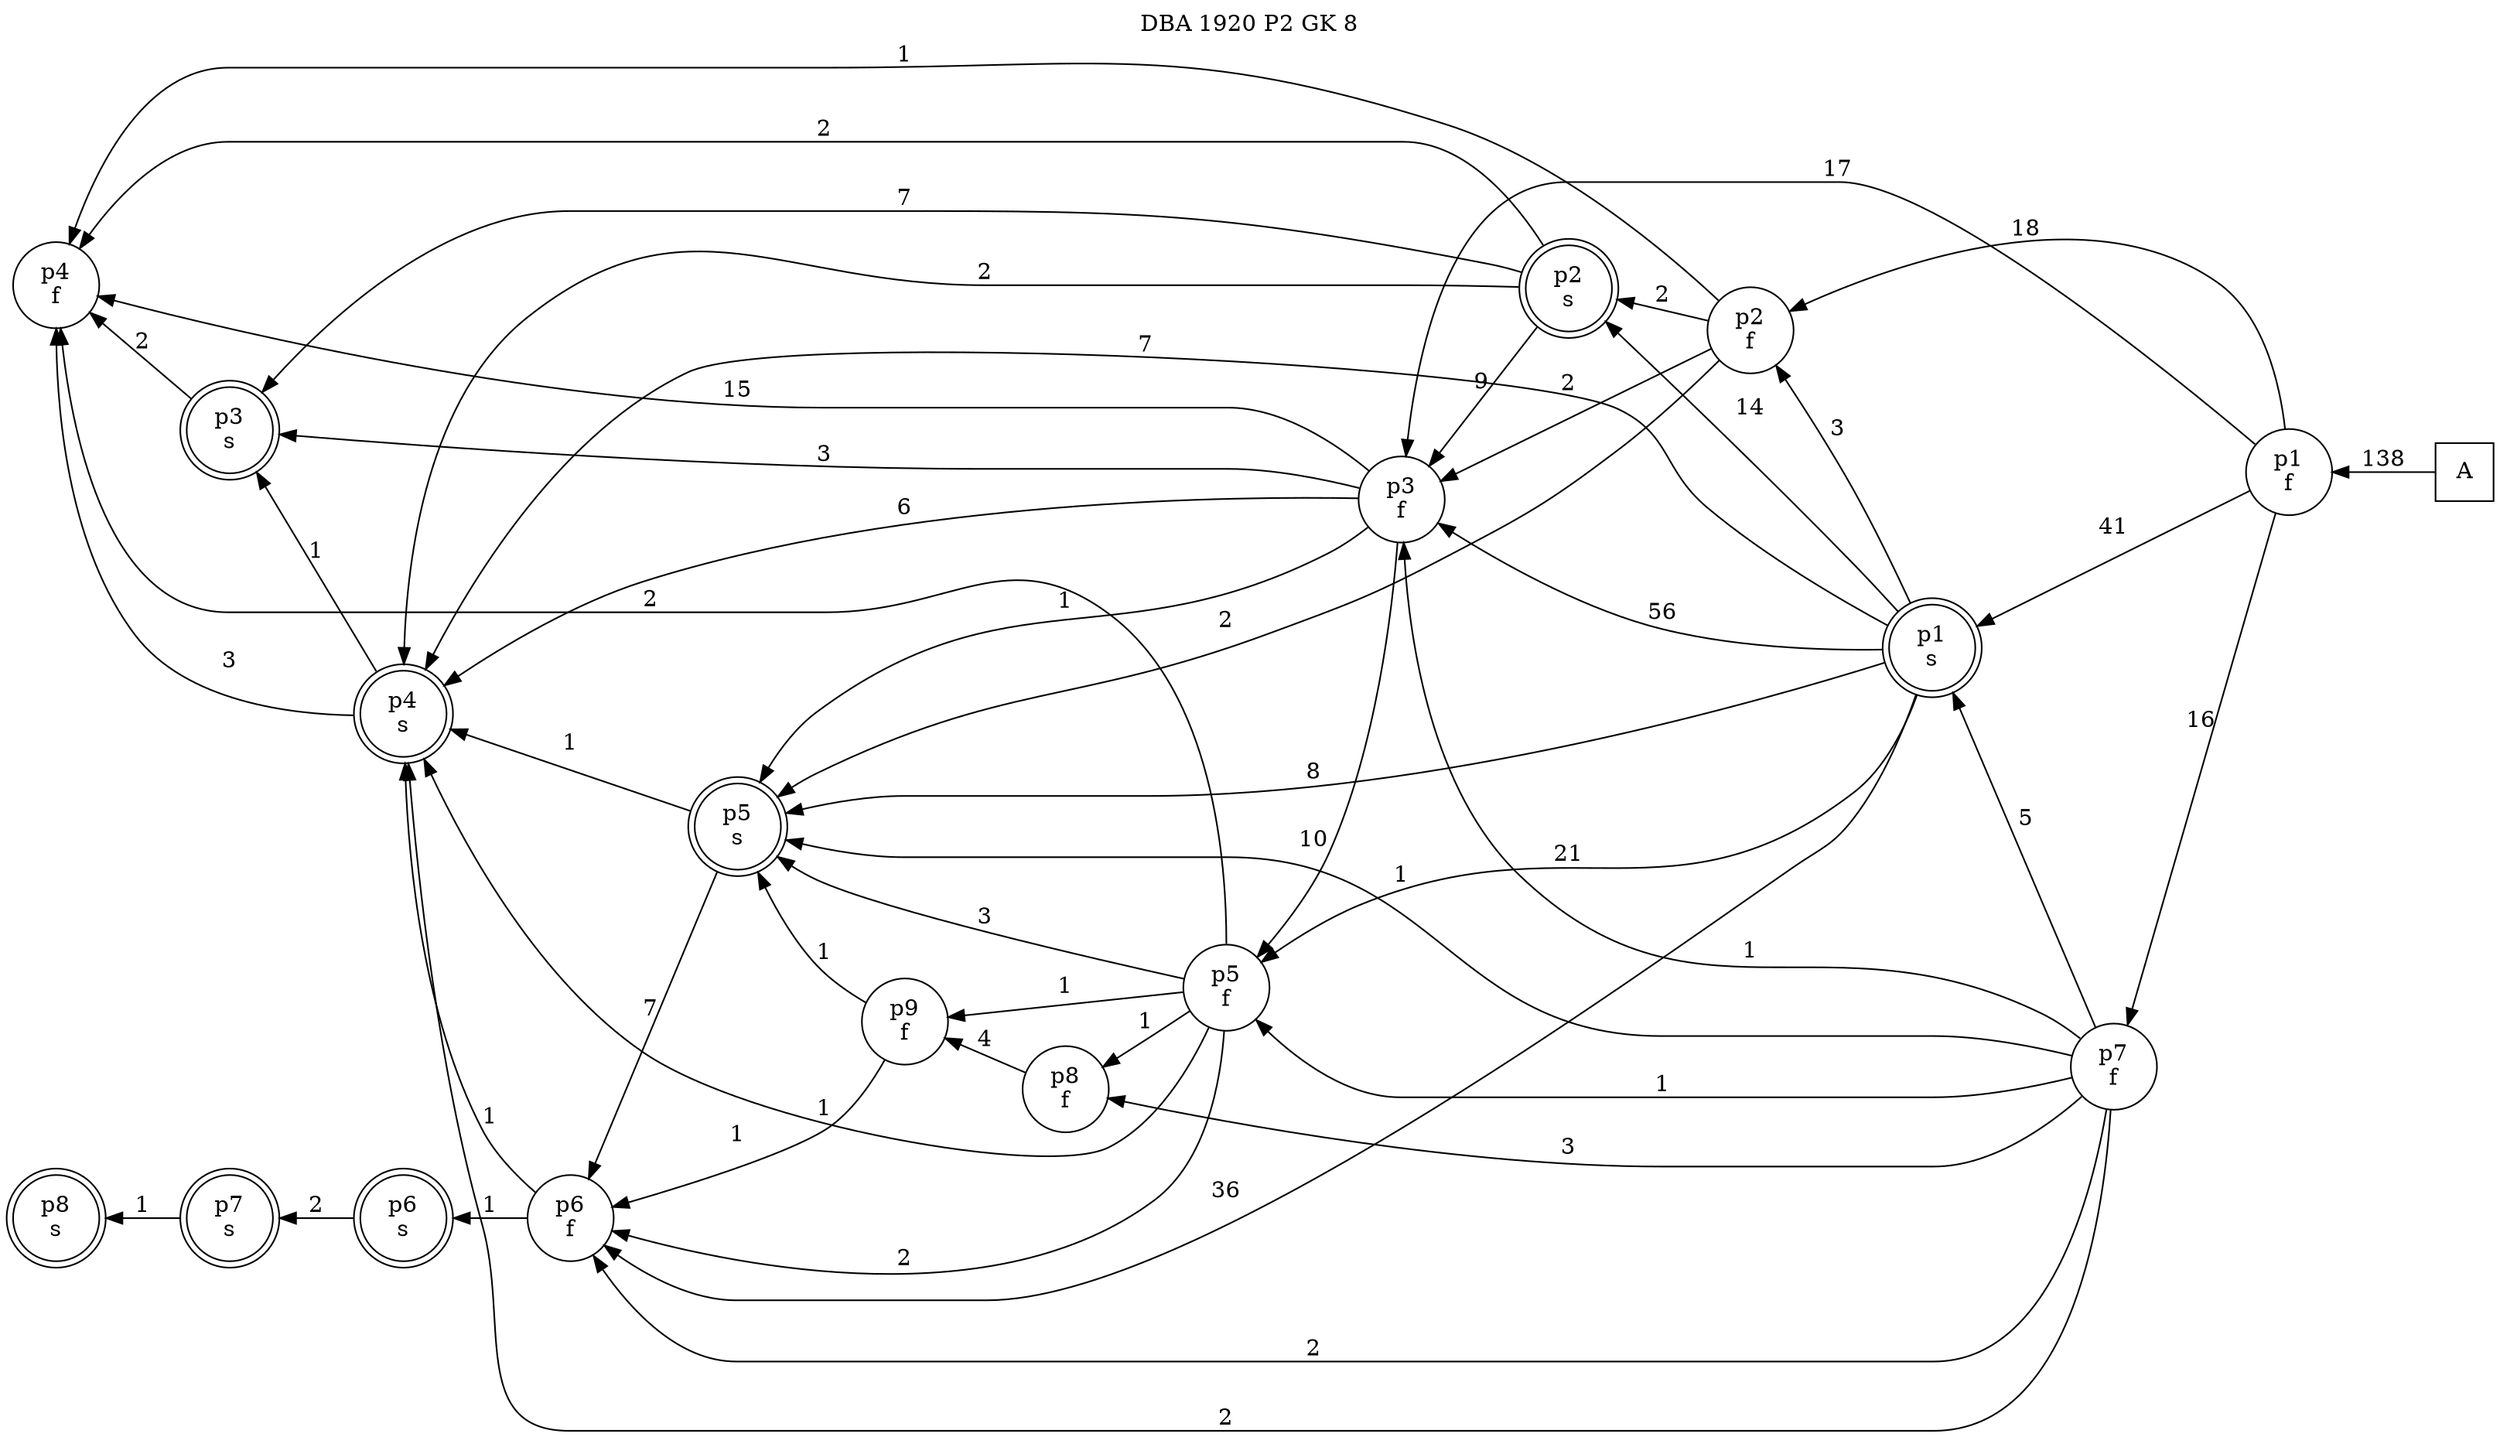 digraph DBA_1920_P2_GK_8_GOOD {
labelloc="tl"
label= " DBA 1920 P2 GK 8 "
rankdir="RL";
"A" [shape="square" label="A"]
"p1_f" [shape="circle" label="p1
f"]
"p2_f" [shape="circle" label="p2
f"]
"p1_s" [shape="doublecircle" label="p1
s"]
"p2_s" [shape="doublecircle" label="p2
s"]
"p3_f" [shape="circle" label="p3
f"]
"p4_f" [shape="circle" label="p4
f"]
"p5_f" [shape="circle" label="p5
f"]
"p4_s" [shape="doublecircle" label="p4
s"]
"p3_s" [shape="doublecircle" label="p3
s"]
"p6_f" [shape="circle" label="p6
f"]
"p7_f" [shape="circle" label="p7
f"]
"p8_f" [shape="circle" label="p8
f"]
"p9_f" [shape="circle" label="p9
f"]
"p5_s" [shape="doublecircle" label="p5
s"]
"p6_s" [shape="doublecircle" label="p6
s"]
"p7_s" [shape="doublecircle" label="p7
s"]
"p8_s" [shape="doublecircle" label="p8
s"]
"A" -> "p1_f" [ label=138]
"p1_f" -> "p2_f" [ label=18]
"p1_f" -> "p1_s" [ label=41]
"p1_f" -> "p3_f" [ label=17]
"p1_f" -> "p7_f" [ label=16]
"p2_f" -> "p2_s" [ label=2]
"p2_f" -> "p3_f" [ label=2]
"p2_f" -> "p4_f" [ label=1]
"p2_f" -> "p5_s" [ label=2]
"p1_s" -> "p2_f" [ label=3]
"p1_s" -> "p2_s" [ label=14]
"p1_s" -> "p3_f" [ label=56]
"p1_s" -> "p5_f" [ label=21]
"p1_s" -> "p4_s" [ label=7]
"p1_s" -> "p6_f" [ label=36]
"p1_s" -> "p5_s" [ label=8]
"p2_s" -> "p3_f" [ label=9]
"p2_s" -> "p4_f" [ label=2]
"p2_s" -> "p4_s" [ label=2]
"p2_s" -> "p3_s" [ label=7]
"p3_f" -> "p4_f" [ label=15]
"p3_f" -> "p5_f" [ label=10]
"p3_f" -> "p4_s" [ label=6]
"p3_f" -> "p3_s" [ label=3]
"p3_f" -> "p5_s" [ label=1]
"p5_f" -> "p4_f" [ label=2]
"p5_f" -> "p4_s" [ label=1]
"p5_f" -> "p6_f" [ label=2]
"p5_f" -> "p8_f" [ label=1]
"p5_f" -> "p9_f" [ label=1]
"p5_f" -> "p5_s" [ label=3]
"p4_s" -> "p4_f" [ label=3]
"p4_s" -> "p3_s" [ label=1]
"p3_s" -> "p4_f" [ label=2]
"p6_f" -> "p4_s" [ label=1]
"p6_f" -> "p6_s" [ label=1]
"p7_f" -> "p1_s" [ label=5]
"p7_f" -> "p3_f" [ label=1]
"p7_f" -> "p5_f" [ label=1]
"p7_f" -> "p4_s" [ label=2]
"p7_f" -> "p6_f" [ label=2]
"p7_f" -> "p8_f" [ label=3]
"p7_f" -> "p5_s" [ label=1]
"p8_f" -> "p9_f" [ label=4]
"p9_f" -> "p6_f" [ label=1]
"p9_f" -> "p5_s" [ label=1]
"p5_s" -> "p4_s" [ label=1]
"p5_s" -> "p6_f" [ label=7]
"p6_s" -> "p7_s" [ label=2]
"p7_s" -> "p8_s" [ label=1]
}
